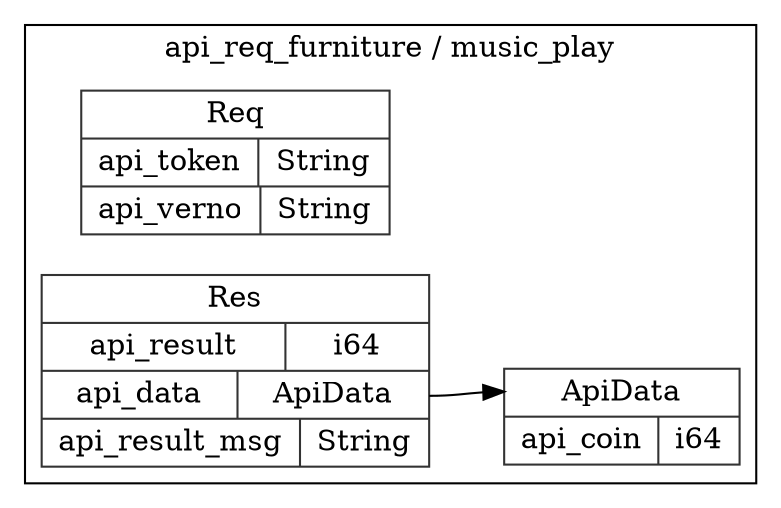 digraph {
  rankdir=LR;
  subgraph cluster_0 {
    label="api_req_furniture / music_play";
    node [style="filled", color=white, style="solid", color=gray20];
    api_req_furniture__music_play__Req [label="<Req> Req  | { api_token | <api_token> String } | { api_verno | <api_verno> String }", shape=record];
    api_req_furniture__music_play__Res [label="<Res> Res  | { api_result | <api_result> i64 } | { api_data | <api_data> ApiData } | { api_result_msg | <api_result_msg> String }", shape=record];
    api_req_furniture__music_play__ApiData;
    api_req_furniture__music_play__Res:api_data:e -> api_req_furniture__music_play__ApiData:ApiData:w;
    api_req_furniture__music_play__ApiData [label="<ApiData> ApiData  | { api_coin | <api_coin> i64 }", shape=record];
  }
}
